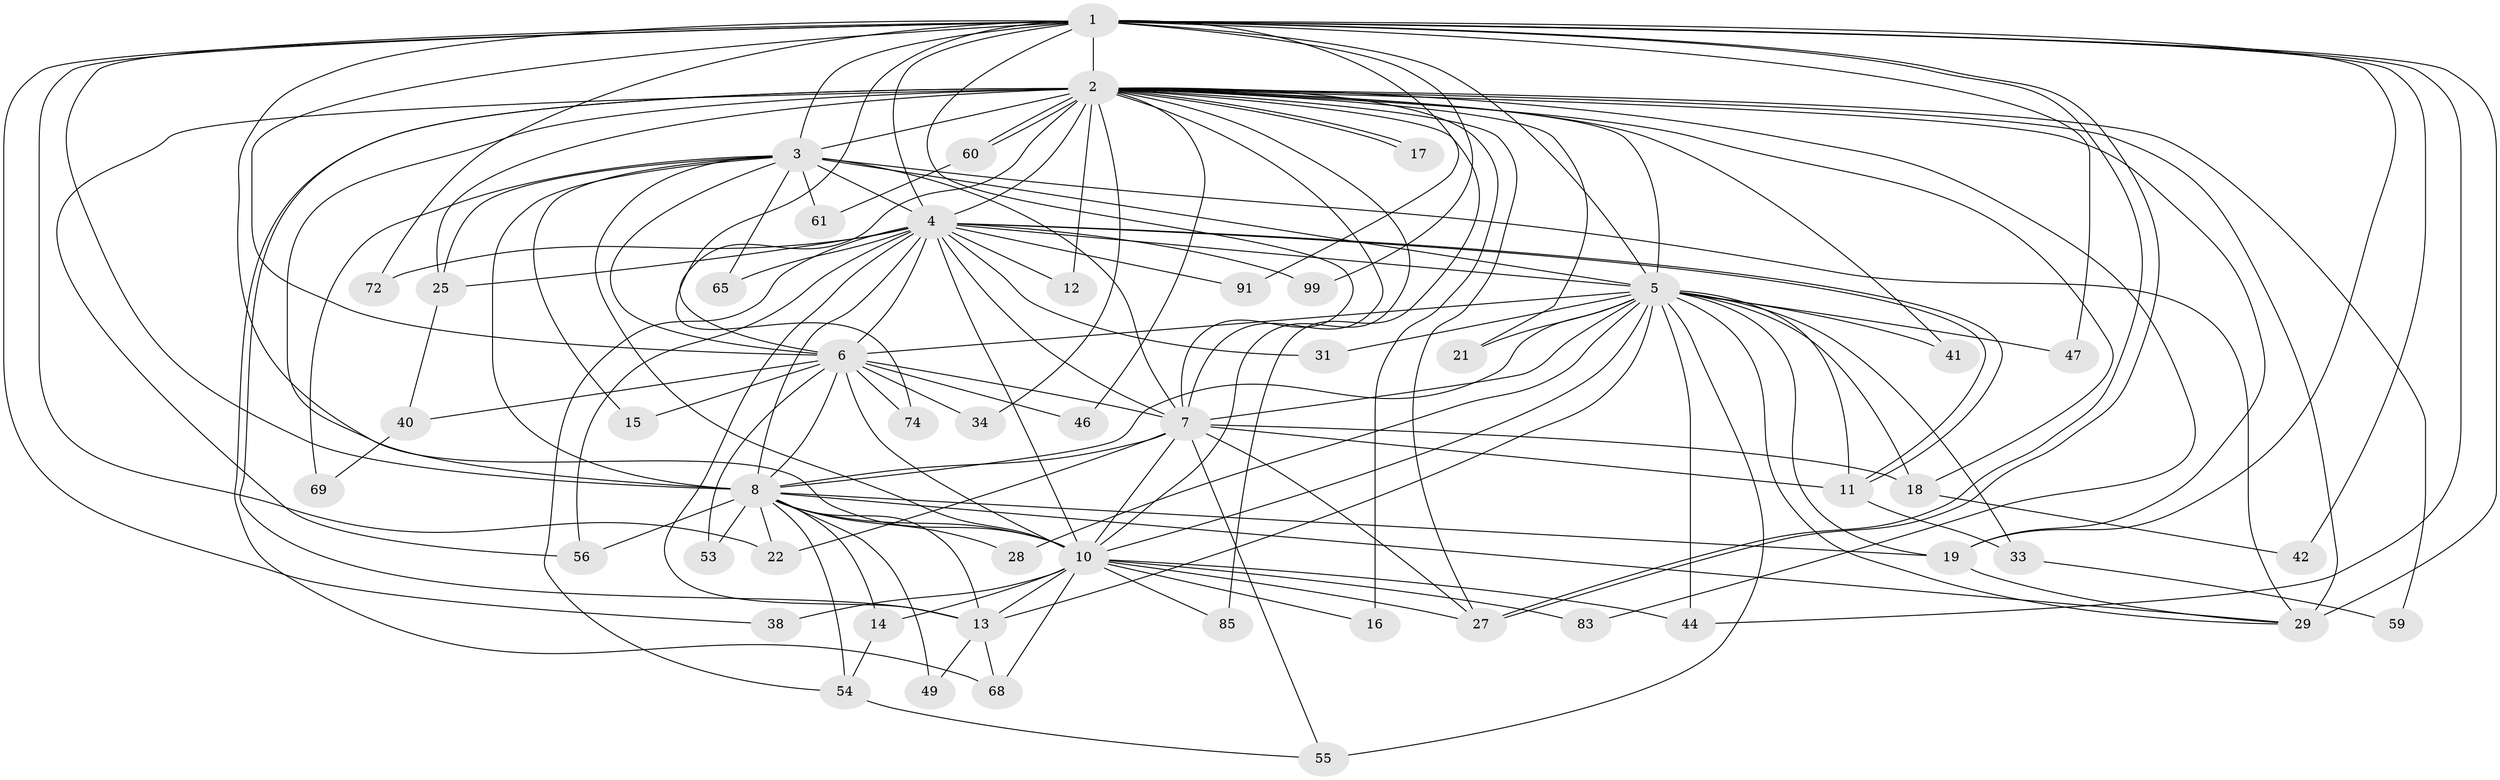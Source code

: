 // original degree distribution, {25: 0.00980392156862745, 28: 0.00980392156862745, 22: 0.0196078431372549, 24: 0.0196078431372549, 26: 0.00980392156862745, 15: 0.00980392156862745, 16: 0.00980392156862745, 19: 0.00980392156862745, 5: 0.0392156862745098, 2: 0.6078431372549019, 8: 0.0196078431372549, 3: 0.18627450980392157, 4: 0.049019607843137254}
// Generated by graph-tools (version 1.1) at 2025/13/03/09/25 04:13:45]
// undirected, 51 vertices, 142 edges
graph export_dot {
graph [start="1"]
  node [color=gray90,style=filled];
  1;
  2 [super="+9+66+89+77+79"];
  3 [super="+24"];
  4;
  5 [super="+20+57+43+88+63"];
  6;
  7 [super="+100+39+51"];
  8 [super="+64+32+36+82+76+87+101+73+30+37+26+23"];
  10;
  11;
  12;
  13 [super="+98+102"];
  14;
  15;
  16 [super="+45"];
  17;
  18;
  19;
  21;
  22;
  25 [super="+97"];
  27 [super="+80+84"];
  28;
  29 [super="+95+86+48+50"];
  31;
  33 [super="+58"];
  34;
  38 [super="+52"];
  40;
  41;
  42;
  44 [super="+94"];
  46;
  47;
  49;
  53;
  54;
  55 [super="+75"];
  56 [super="+71"];
  59;
  60;
  61;
  65;
  68 [super="+70"];
  69;
  72;
  74;
  83;
  85;
  91;
  99;
  1 -- 2 [weight=3];
  1 -- 3;
  1 -- 4;
  1 -- 5;
  1 -- 6;
  1 -- 7;
  1 -- 8 [weight=3];
  1 -- 10;
  1 -- 19;
  1 -- 22;
  1 -- 27;
  1 -- 27;
  1 -- 29;
  1 -- 38;
  1 -- 42;
  1 -- 44;
  1 -- 47;
  1 -- 72;
  1 -- 74;
  1 -- 91;
  1 -- 99;
  2 -- 3 [weight=4];
  2 -- 4 [weight=2];
  2 -- 5 [weight=2];
  2 -- 6 [weight=2];
  2 -- 7 [weight=2];
  2 -- 8 [weight=6];
  2 -- 10 [weight=2];
  2 -- 12;
  2 -- 13 [weight=2];
  2 -- 17;
  2 -- 17;
  2 -- 19;
  2 -- 21;
  2 -- 29 [weight=3];
  2 -- 41;
  2 -- 46;
  2 -- 60;
  2 -- 60;
  2 -- 27;
  2 -- 25;
  2 -- 68;
  2 -- 16 [weight=2];
  2 -- 18;
  2 -- 83;
  2 -- 85;
  2 -- 34;
  2 -- 59;
  2 -- 56;
  3 -- 4 [weight=2];
  3 -- 5 [weight=2];
  3 -- 6;
  3 -- 7 [weight=2];
  3 -- 8 [weight=2];
  3 -- 10;
  3 -- 15;
  3 -- 25;
  3 -- 61;
  3 -- 65;
  3 -- 69;
  3 -- 29;
  4 -- 5 [weight=2];
  4 -- 6;
  4 -- 7;
  4 -- 8 [weight=2];
  4 -- 10;
  4 -- 11;
  4 -- 11;
  4 -- 12;
  4 -- 25;
  4 -- 31;
  4 -- 54;
  4 -- 56;
  4 -- 65;
  4 -- 72;
  4 -- 91;
  4 -- 99;
  4 -- 13;
  5 -- 6;
  5 -- 7;
  5 -- 8 [weight=2];
  5 -- 10;
  5 -- 18;
  5 -- 21;
  5 -- 28;
  5 -- 31;
  5 -- 33 [weight=2];
  5 -- 41;
  5 -- 44;
  5 -- 47;
  5 -- 55;
  5 -- 29;
  5 -- 19;
  5 -- 13;
  5 -- 11;
  6 -- 7;
  6 -- 8;
  6 -- 10;
  6 -- 15;
  6 -- 34;
  6 -- 40;
  6 -- 46;
  6 -- 53;
  6 -- 74;
  7 -- 8 [weight=3];
  7 -- 10;
  7 -- 22;
  7 -- 55;
  7 -- 27;
  7 -- 11;
  7 -- 18;
  8 -- 10;
  8 -- 14;
  8 -- 28;
  8 -- 53;
  8 -- 54;
  8 -- 49;
  8 -- 22;
  8 -- 56;
  8 -- 19;
  8 -- 29;
  8 -- 13;
  10 -- 13;
  10 -- 14;
  10 -- 16;
  10 -- 38 [weight=2];
  10 -- 83;
  10 -- 85;
  10 -- 27;
  10 -- 44;
  10 -- 68;
  11 -- 33;
  13 -- 49;
  13 -- 68;
  14 -- 54;
  18 -- 42;
  19 -- 29;
  25 -- 40;
  33 -- 59;
  40 -- 69;
  54 -- 55;
  60 -- 61;
}
